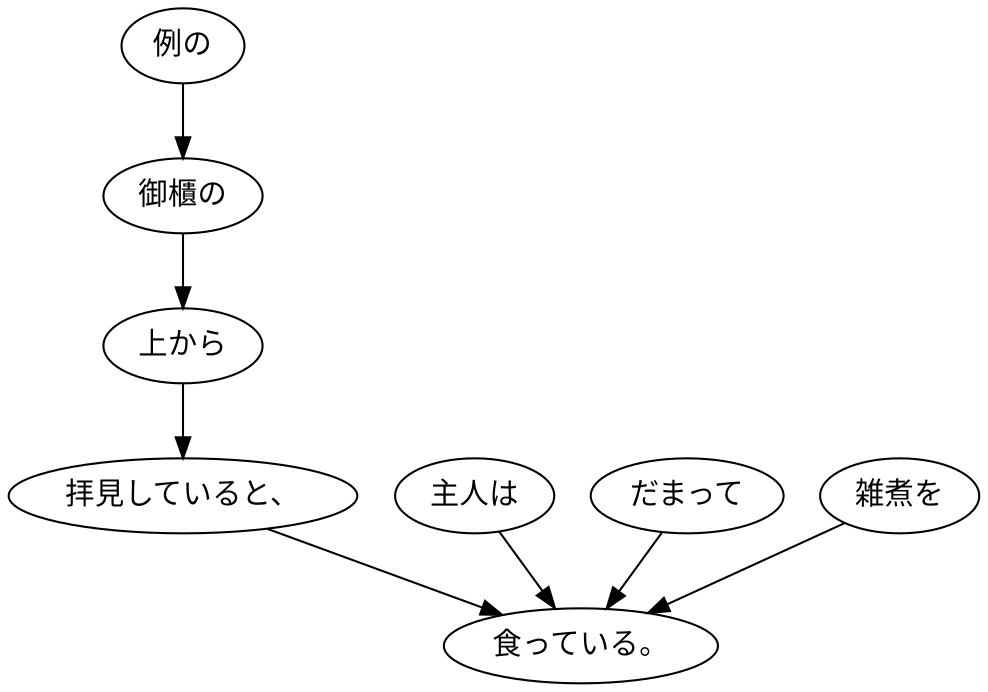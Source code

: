 digraph graph456 {
	node0 [label="例の"];
	node1 [label="御櫃の"];
	node2 [label="上から"];
	node3 [label="拝見していると、"];
	node4 [label="主人は"];
	node5 [label="だまって"];
	node6 [label="雑煮を"];
	node7 [label="食っている。"];
	node0 -> node1;
	node1 -> node2;
	node2 -> node3;
	node3 -> node7;
	node4 -> node7;
	node5 -> node7;
	node6 -> node7;
}
